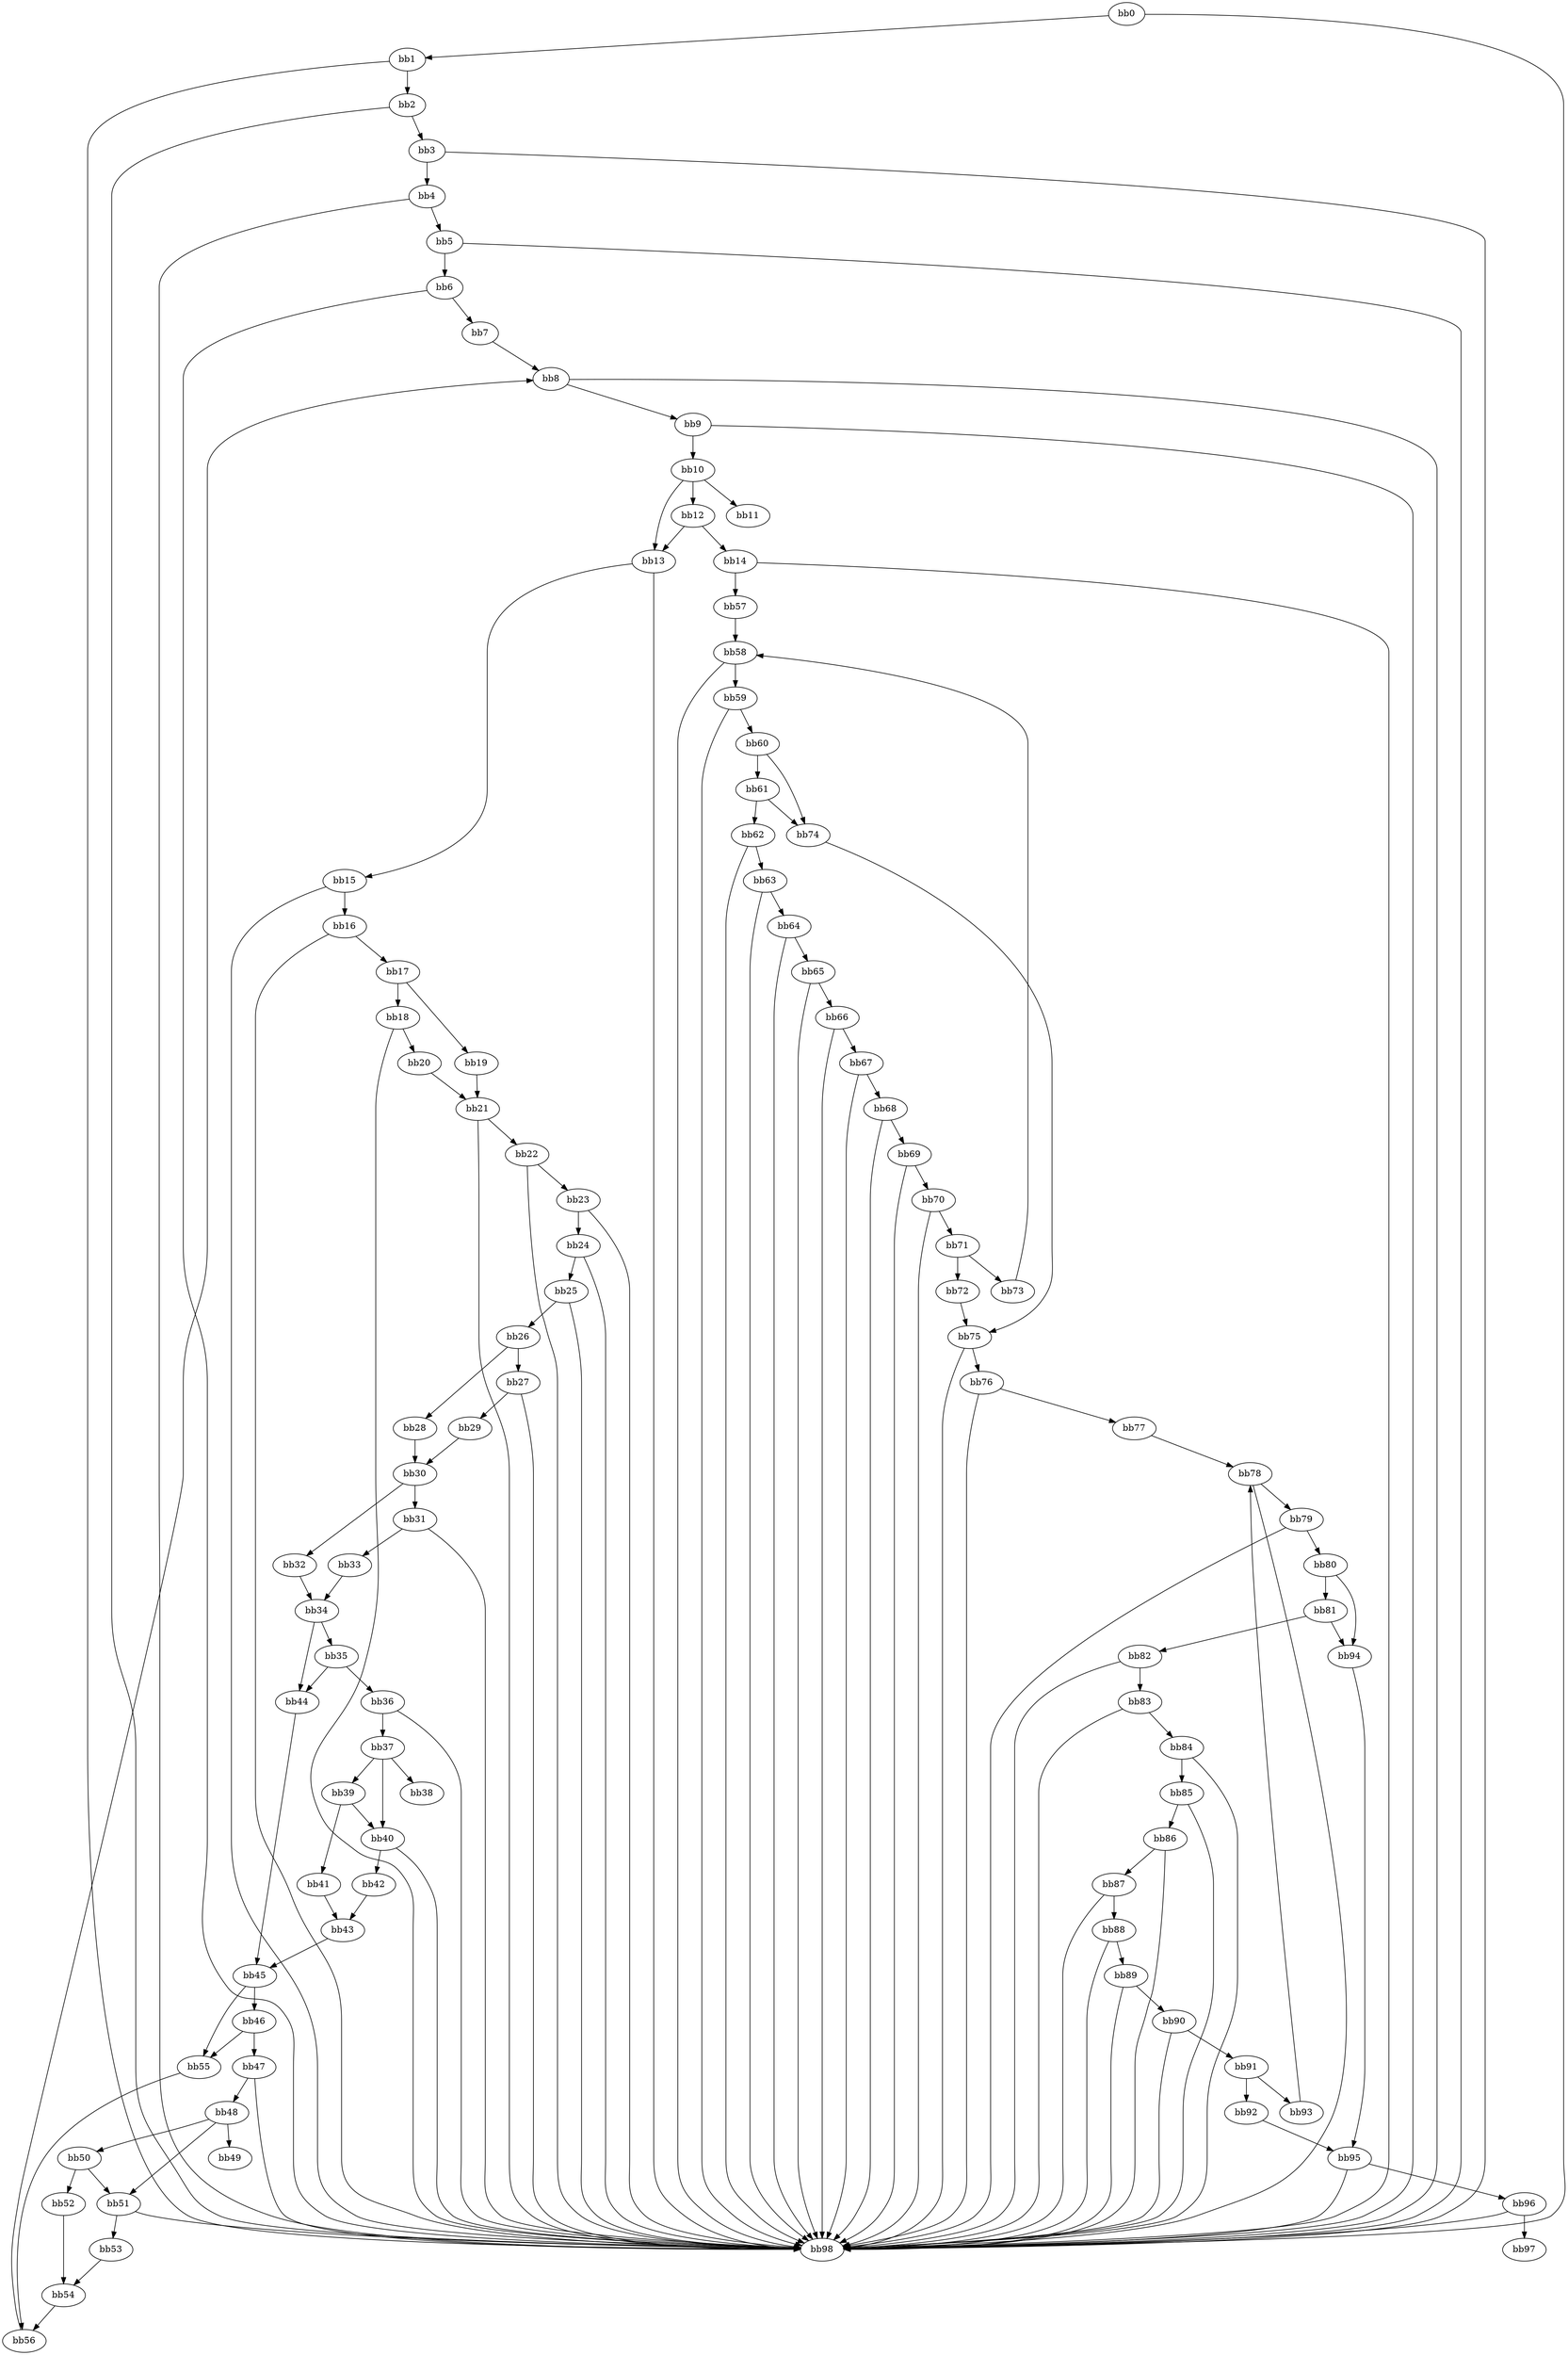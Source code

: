 digraph {
    0 [ label = "bb0\l" ]
    1 [ label = "bb1\l" ]
    2 [ label = "bb2\l" ]
    3 [ label = "bb3\l" ]
    4 [ label = "bb4\l" ]
    5 [ label = "bb5\l" ]
    6 [ label = "bb6\l" ]
    7 [ label = "bb7\l" ]
    8 [ label = "bb8\l" ]
    9 [ label = "bb9\l" ]
    10 [ label = "bb10\l" ]
    11 [ label = "bb11\l" ]
    12 [ label = "bb12\l" ]
    13 [ label = "bb13\l" ]
    14 [ label = "bb14\l" ]
    15 [ label = "bb15\l" ]
    16 [ label = "bb16\l" ]
    17 [ label = "bb17\l" ]
    18 [ label = "bb18\l" ]
    19 [ label = "bb19\l" ]
    20 [ label = "bb20\l" ]
    21 [ label = "bb21\l" ]
    22 [ label = "bb22\l" ]
    23 [ label = "bb23\l" ]
    24 [ label = "bb24\l" ]
    25 [ label = "bb25\l" ]
    26 [ label = "bb26\l" ]
    27 [ label = "bb27\l" ]
    28 [ label = "bb28\l" ]
    29 [ label = "bb29\l" ]
    30 [ label = "bb30\l" ]
    31 [ label = "bb31\l" ]
    32 [ label = "bb32\l" ]
    33 [ label = "bb33\l" ]
    34 [ label = "bb34\l" ]
    35 [ label = "bb35\l" ]
    36 [ label = "bb36\l" ]
    37 [ label = "bb37\l" ]
    38 [ label = "bb38\l" ]
    39 [ label = "bb39\l" ]
    40 [ label = "bb40\l" ]
    41 [ label = "bb41\l" ]
    42 [ label = "bb42\l" ]
    43 [ label = "bb43\l" ]
    44 [ label = "bb44\l" ]
    45 [ label = "bb45\l" ]
    46 [ label = "bb46\l" ]
    47 [ label = "bb47\l" ]
    48 [ label = "bb48\l" ]
    49 [ label = "bb49\l" ]
    50 [ label = "bb50\l" ]
    51 [ label = "bb51\l" ]
    52 [ label = "bb52\l" ]
    53 [ label = "bb53\l" ]
    54 [ label = "bb54\l" ]
    55 [ label = "bb55\l" ]
    56 [ label = "bb56\l" ]
    57 [ label = "bb57\l" ]
    58 [ label = "bb58\l" ]
    59 [ label = "bb59\l" ]
    60 [ label = "bb60\l" ]
    61 [ label = "bb61\l" ]
    62 [ label = "bb62\l" ]
    63 [ label = "bb63\l" ]
    64 [ label = "bb64\l" ]
    65 [ label = "bb65\l" ]
    66 [ label = "bb66\l" ]
    67 [ label = "bb67\l" ]
    68 [ label = "bb68\l" ]
    69 [ label = "bb69\l" ]
    70 [ label = "bb70\l" ]
    71 [ label = "bb71\l" ]
    72 [ label = "bb72\l" ]
    73 [ label = "bb73\l" ]
    74 [ label = "bb74\l" ]
    75 [ label = "bb75\l" ]
    76 [ label = "bb76\l" ]
    77 [ label = "bb77\l" ]
    78 [ label = "bb78\l" ]
    79 [ label = "bb79\l" ]
    80 [ label = "bb80\l" ]
    81 [ label = "bb81\l" ]
    82 [ label = "bb82\l" ]
    83 [ label = "bb83\l" ]
    84 [ label = "bb84\l" ]
    85 [ label = "bb85\l" ]
    86 [ label = "bb86\l" ]
    87 [ label = "bb87\l" ]
    88 [ label = "bb88\l" ]
    89 [ label = "bb89\l" ]
    90 [ label = "bb90\l" ]
    91 [ label = "bb91\l" ]
    92 [ label = "bb92\l" ]
    93 [ label = "bb93\l" ]
    94 [ label = "bb94\l" ]
    95 [ label = "bb95\l" ]
    96 [ label = "bb96\l" ]
    97 [ label = "bb97\l" ]
    98 [ label = "bb98\l" ]
    0 -> 1 [ ]
    0 -> 98 [ ]
    1 -> 2 [ ]
    1 -> 98 [ ]
    2 -> 3 [ ]
    2 -> 98 [ ]
    3 -> 4 [ ]
    3 -> 98 [ ]
    4 -> 5 [ ]
    4 -> 98 [ ]
    5 -> 6 [ ]
    5 -> 98 [ ]
    6 -> 7 [ ]
    6 -> 98 [ ]
    7 -> 8 [ ]
    8 -> 9 [ ]
    8 -> 98 [ ]
    9 -> 10 [ ]
    9 -> 98 [ ]
    10 -> 11 [ ]
    10 -> 12 [ ]
    10 -> 13 [ ]
    12 -> 13 [ ]
    12 -> 14 [ ]
    13 -> 15 [ ]
    13 -> 98 [ ]
    14 -> 57 [ ]
    14 -> 98 [ ]
    15 -> 16 [ ]
    15 -> 98 [ ]
    16 -> 17 [ ]
    16 -> 98 [ ]
    17 -> 18 [ ]
    17 -> 19 [ ]
    18 -> 20 [ ]
    18 -> 98 [ ]
    19 -> 21 [ ]
    20 -> 21 [ ]
    21 -> 22 [ ]
    21 -> 98 [ ]
    22 -> 23 [ ]
    22 -> 98 [ ]
    23 -> 24 [ ]
    23 -> 98 [ ]
    24 -> 25 [ ]
    24 -> 98 [ ]
    25 -> 26 [ ]
    25 -> 98 [ ]
    26 -> 27 [ ]
    26 -> 28 [ ]
    27 -> 29 [ ]
    27 -> 98 [ ]
    28 -> 30 [ ]
    29 -> 30 [ ]
    30 -> 31 [ ]
    30 -> 32 [ ]
    31 -> 33 [ ]
    31 -> 98 [ ]
    32 -> 34 [ ]
    33 -> 34 [ ]
    34 -> 35 [ ]
    34 -> 44 [ ]
    35 -> 36 [ ]
    35 -> 44 [ ]
    36 -> 37 [ ]
    36 -> 98 [ ]
    37 -> 38 [ ]
    37 -> 39 [ ]
    37 -> 40 [ ]
    39 -> 40 [ ]
    39 -> 41 [ ]
    40 -> 42 [ ]
    40 -> 98 [ ]
    41 -> 43 [ ]
    42 -> 43 [ ]
    43 -> 45 [ ]
    44 -> 45 [ ]
    45 -> 46 [ ]
    45 -> 55 [ ]
    46 -> 47 [ ]
    46 -> 55 [ ]
    47 -> 48 [ ]
    47 -> 98 [ ]
    48 -> 49 [ ]
    48 -> 50 [ ]
    48 -> 51 [ ]
    50 -> 51 [ ]
    50 -> 52 [ ]
    51 -> 53 [ ]
    51 -> 98 [ ]
    52 -> 54 [ ]
    53 -> 54 [ ]
    54 -> 56 [ ]
    55 -> 56 [ ]
    56 -> 8 [ ]
    57 -> 58 [ ]
    58 -> 59 [ ]
    58 -> 98 [ ]
    59 -> 60 [ ]
    59 -> 98 [ ]
    60 -> 61 [ ]
    60 -> 74 [ ]
    61 -> 62 [ ]
    61 -> 74 [ ]
    62 -> 63 [ ]
    62 -> 98 [ ]
    63 -> 64 [ ]
    63 -> 98 [ ]
    64 -> 65 [ ]
    64 -> 98 [ ]
    65 -> 66 [ ]
    65 -> 98 [ ]
    66 -> 67 [ ]
    66 -> 98 [ ]
    67 -> 68 [ ]
    67 -> 98 [ ]
    68 -> 69 [ ]
    68 -> 98 [ ]
    69 -> 70 [ ]
    69 -> 98 [ ]
    70 -> 71 [ ]
    70 -> 98 [ ]
    71 -> 72 [ ]
    71 -> 73 [ ]
    72 -> 75 [ ]
    73 -> 58 [ ]
    74 -> 75 [ ]
    75 -> 76 [ ]
    75 -> 98 [ ]
    76 -> 77 [ ]
    76 -> 98 [ ]
    77 -> 78 [ ]
    78 -> 79 [ ]
    78 -> 98 [ ]
    79 -> 80 [ ]
    79 -> 98 [ ]
    80 -> 81 [ ]
    80 -> 94 [ ]
    81 -> 82 [ ]
    81 -> 94 [ ]
    82 -> 83 [ ]
    82 -> 98 [ ]
    83 -> 84 [ ]
    83 -> 98 [ ]
    84 -> 85 [ ]
    84 -> 98 [ ]
    85 -> 86 [ ]
    85 -> 98 [ ]
    86 -> 87 [ ]
    86 -> 98 [ ]
    87 -> 88 [ ]
    87 -> 98 [ ]
    88 -> 89 [ ]
    88 -> 98 [ ]
    89 -> 90 [ ]
    89 -> 98 [ ]
    90 -> 91 [ ]
    90 -> 98 [ ]
    91 -> 92 [ ]
    91 -> 93 [ ]
    92 -> 95 [ ]
    93 -> 78 [ ]
    94 -> 95 [ ]
    95 -> 96 [ ]
    95 -> 98 [ ]
    96 -> 97 [ ]
    96 -> 98 [ ]
}

